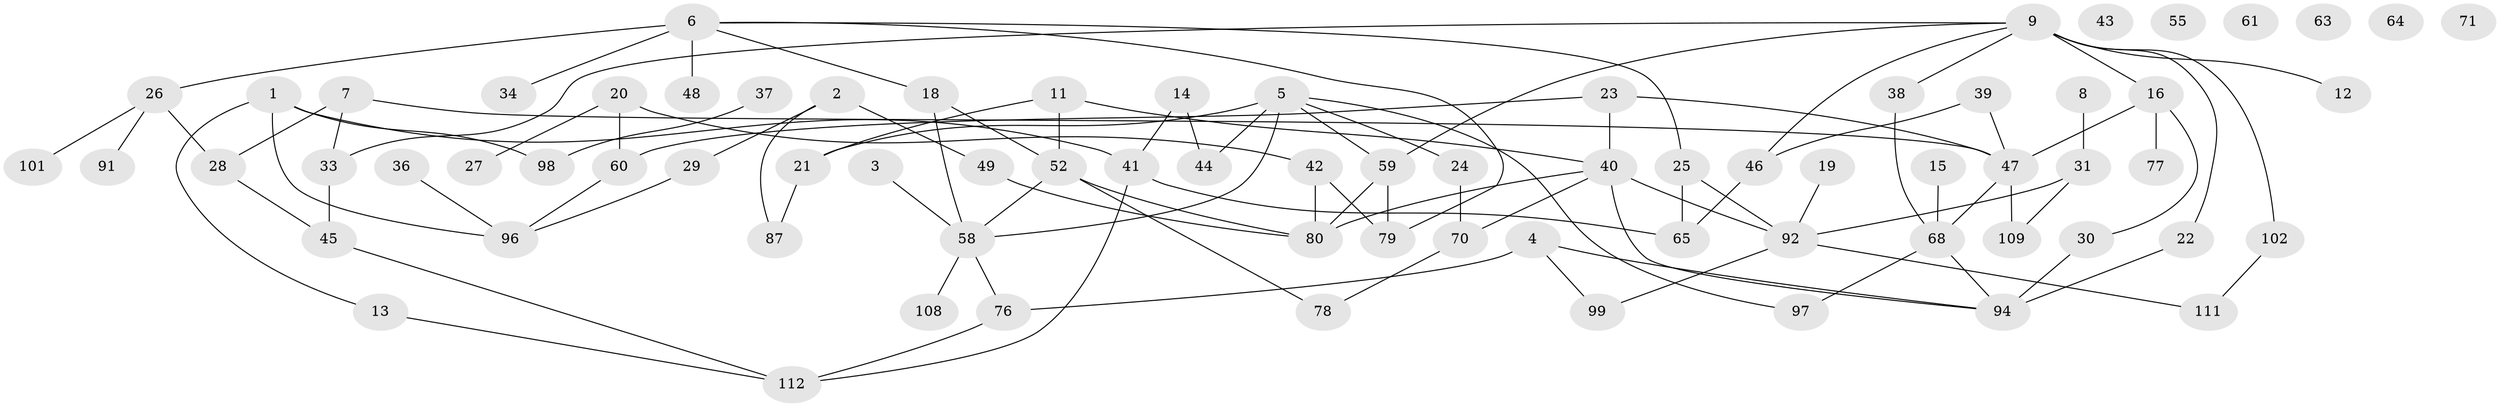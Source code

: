 // Generated by graph-tools (version 1.1) at 2025/23/03/03/25 07:23:29]
// undirected, 76 vertices, 101 edges
graph export_dot {
graph [start="1"]
  node [color=gray90,style=filled];
  1;
  2 [super="+75"];
  3;
  4 [super="+104"];
  5 [super="+17"];
  6 [super="+86"];
  7 [super="+89"];
  8;
  9 [super="+10"];
  11;
  12 [super="+35"];
  13;
  14;
  15;
  16 [super="+106"];
  18;
  19;
  20 [super="+56"];
  21 [super="+95"];
  22;
  23 [super="+83"];
  24 [super="+32"];
  25 [super="+66"];
  26 [super="+53"];
  27;
  28;
  29;
  30;
  31;
  33;
  34;
  36;
  37;
  38 [super="+51"];
  39;
  40 [super="+73"];
  41 [super="+88"];
  42 [super="+62"];
  43;
  44;
  45 [super="+54"];
  46 [super="+67"];
  47 [super="+85"];
  48 [super="+81"];
  49 [super="+50"];
  52 [super="+74"];
  55 [super="+57"];
  58 [super="+72"];
  59 [super="+90"];
  60;
  61;
  63;
  64;
  65 [super="+105"];
  68 [super="+69"];
  70 [super="+82"];
  71;
  76;
  77 [super="+110"];
  78;
  79;
  80 [super="+84"];
  87;
  91 [super="+107"];
  92 [super="+93"];
  94 [super="+103"];
  96 [super="+100"];
  97;
  98;
  99;
  101;
  102;
  108;
  109;
  111;
  112;
  1 -- 13;
  1 -- 41;
  1 -- 98;
  1 -- 96;
  2 -- 29;
  2 -- 87;
  2 -- 49;
  3 -- 58;
  4 -- 99;
  4 -- 94;
  4 -- 76;
  5 -- 44;
  5 -- 97;
  5 -- 58;
  5 -- 21;
  5 -- 59;
  5 -- 24;
  6 -- 18;
  6 -- 34 [weight=2];
  6 -- 48;
  6 -- 25;
  6 -- 26;
  6 -- 79;
  7 -- 28;
  7 -- 33;
  7 -- 47;
  8 -- 31;
  9 -- 22;
  9 -- 38;
  9 -- 102;
  9 -- 33;
  9 -- 46;
  9 -- 59;
  9 -- 16;
  9 -- 12;
  11 -- 52;
  11 -- 40;
  11 -- 21;
  13 -- 112;
  14 -- 44;
  14 -- 41;
  15 -- 68;
  16 -- 77;
  16 -- 30;
  16 -- 47;
  18 -- 52;
  18 -- 58;
  19 -- 92;
  20 -- 27;
  20 -- 42;
  20 -- 60;
  21 -- 87;
  22 -- 94;
  23 -- 40;
  23 -- 60;
  23 -- 47;
  24 -- 70;
  25 -- 65;
  25 -- 92;
  26 -- 28;
  26 -- 91;
  26 -- 101;
  28 -- 45;
  29 -- 96;
  30 -- 94 [weight=2];
  31 -- 109;
  31 -- 92;
  33 -- 45;
  36 -- 96;
  37 -- 98;
  38 -- 68;
  39 -- 46;
  39 -- 47;
  40 -- 70;
  40 -- 92;
  40 -- 80;
  40 -- 94;
  41 -- 112;
  41 -- 65;
  42 -- 79;
  42 -- 80;
  45 -- 112;
  46 -- 65;
  47 -- 109;
  47 -- 68;
  49 -- 80;
  52 -- 58;
  52 -- 78;
  52 -- 80;
  58 -- 76;
  58 -- 108;
  59 -- 79;
  59 -- 80;
  60 -- 96;
  68 -- 97;
  68 -- 94;
  70 -- 78;
  76 -- 112;
  92 -- 111;
  92 -- 99;
  102 -- 111;
}
